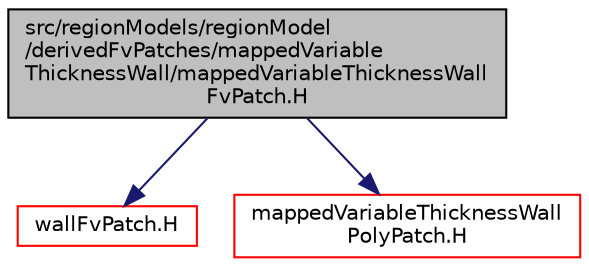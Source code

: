 digraph "src/regionModels/regionModel/derivedFvPatches/mappedVariableThicknessWall/mappedVariableThicknessWallFvPatch.H"
{
  bgcolor="transparent";
  edge [fontname="Helvetica",fontsize="10",labelfontname="Helvetica",labelfontsize="10"];
  node [fontname="Helvetica",fontsize="10",shape=record];
  Node1 [label="src/regionModels/regionModel\l/derivedFvPatches/mappedVariable\lThicknessWall/mappedVariableThicknessWall\lFvPatch.H",height=0.2,width=0.4,color="black", fillcolor="grey75", style="filled", fontcolor="black"];
  Node1 -> Node2 [color="midnightblue",fontsize="10",style="solid",fontname="Helvetica"];
  Node2 [label="wallFvPatch.H",height=0.2,width=0.4,color="red",URL="$a05921.html"];
  Node1 -> Node3 [color="midnightblue",fontsize="10",style="solid",fontname="Helvetica"];
  Node3 [label="mappedVariableThicknessWall\lPolyPatch.H",height=0.2,width=0.4,color="red",URL="$a07284.html"];
}
